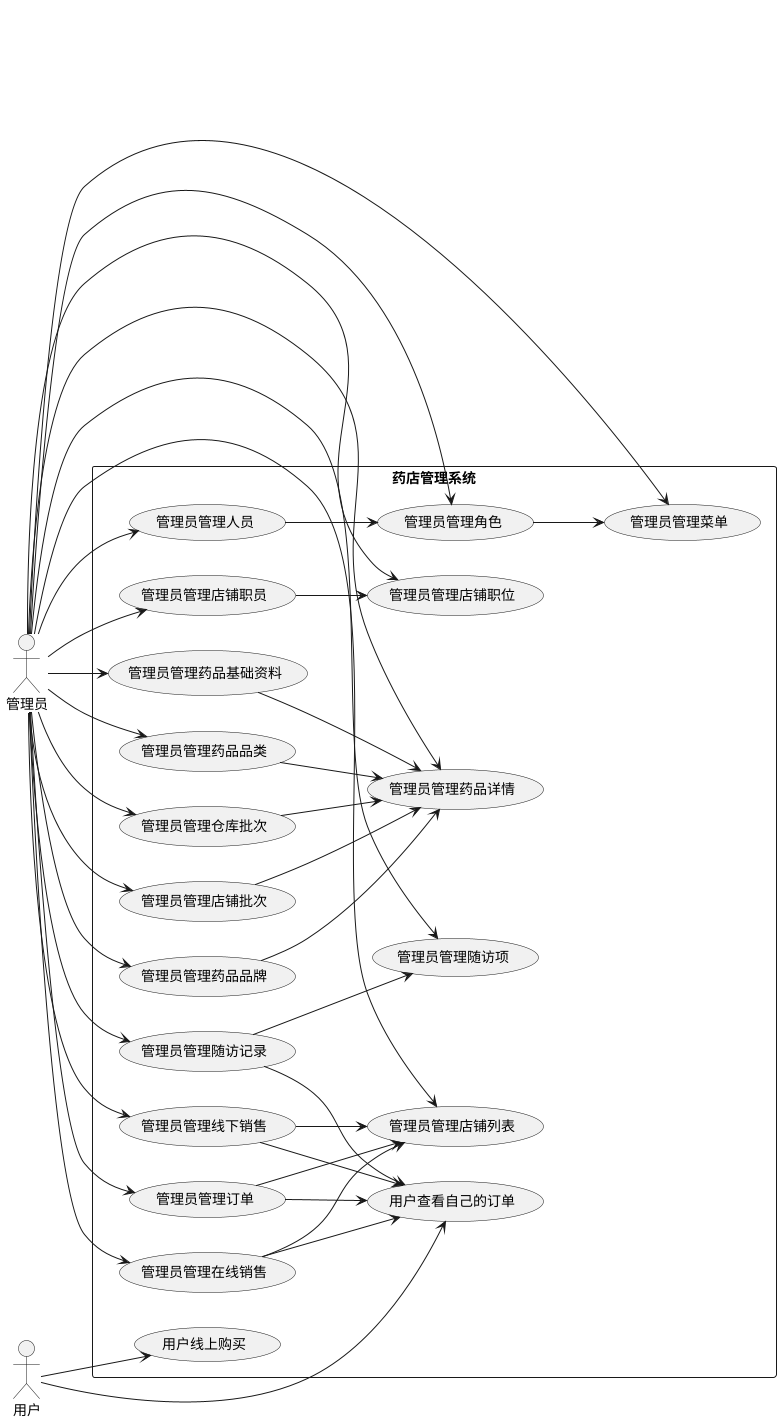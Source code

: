 @startuml
left to right direction
actor 管理员
actor 用户

rectangle 药店管理系统 {
    usecase 管理员管理菜单
    usecase 管理员管理人员
    usecase 管理员管理角色
    usecase 管理员管理药品品牌
    usecase 管理员管理药品基础资料
    usecase 管理员管理药品详情
    usecase 管理员管理药品品类
    usecase 管理员管理仓库批次
    usecase 管理员管理店铺列表
    usecase 管理员管理店铺职员
    usecase 管理员管理店铺职位
    usecase 管理员管理店铺批次
    usecase 管理员管理订单
    usecase 管理员管理随访项
    usecase 管理员管理随访记录
    usecase 管理员管理在线销售
    usecase 管理员管理线下销售
    usecase 用户线上购买
    usecase 用户查看自己的订单

    管理员 --> 管理员管理菜单
    管理员 --> 管理员管理人员
    管理员 --> 管理员管理角色
    管理员 --> 管理员管理药品品牌
    管理员 --> 管理员管理药品基础资料
    管理员 --> 管理员管理药品详情
    管理员 --> 管理员管理药品品类
    管理员 --> 管理员管理仓库批次
    管理员 --> 管理员管理店铺列表
    管理员 --> 管理员管理店铺职员
    管理员 --> 管理员管理店铺职位
    管理员 --> 管理员管理店铺批次
    管理员 --> 管理员管理订单
    管理员 --> 管理员管理随访项
    管理员 --> 管理员管理随访记录
    管理员 --> 管理员管理在线销售
    管理员 --> 管理员管理线下销售
    用户 --> 用户线上购买
    用户 --> 用户查看自己的订单

    管理员管理角色 --> 管理员管理菜单
    管理员管理人员 --> 管理员管理角色
    管理员管理药品品牌 --> 管理员管理药品详情
    管理员管理药品基础资料 --> 管理员管理药品详情
    管理员管理药品品类 --> 管理员管理药品详情
    管理员管理仓库批次 --> 管理员管理药品详情
    管理员管理店铺职员 --> 管理员管理店铺职位
    管理员管理店铺批次 --> 管理员管理药品详情
    管理员管理订单 --> 管理员管理店铺列表
    管理员管理订单 --> 用户查看自己的订单
    管理员管理随访记录 --> 管理员管理随访项
    管理员管理随访记录 --> 用户查看自己的订单
    管理员管理在线销售 --> 管理员管理店铺列表
    管理员管理在线销售 --> 用户查看自己的订单
    管理员管理线下销售 --> 管理员管理店铺列表
    管理员管理线下销售 --> 用户查看自己的订单
}
@enduml
